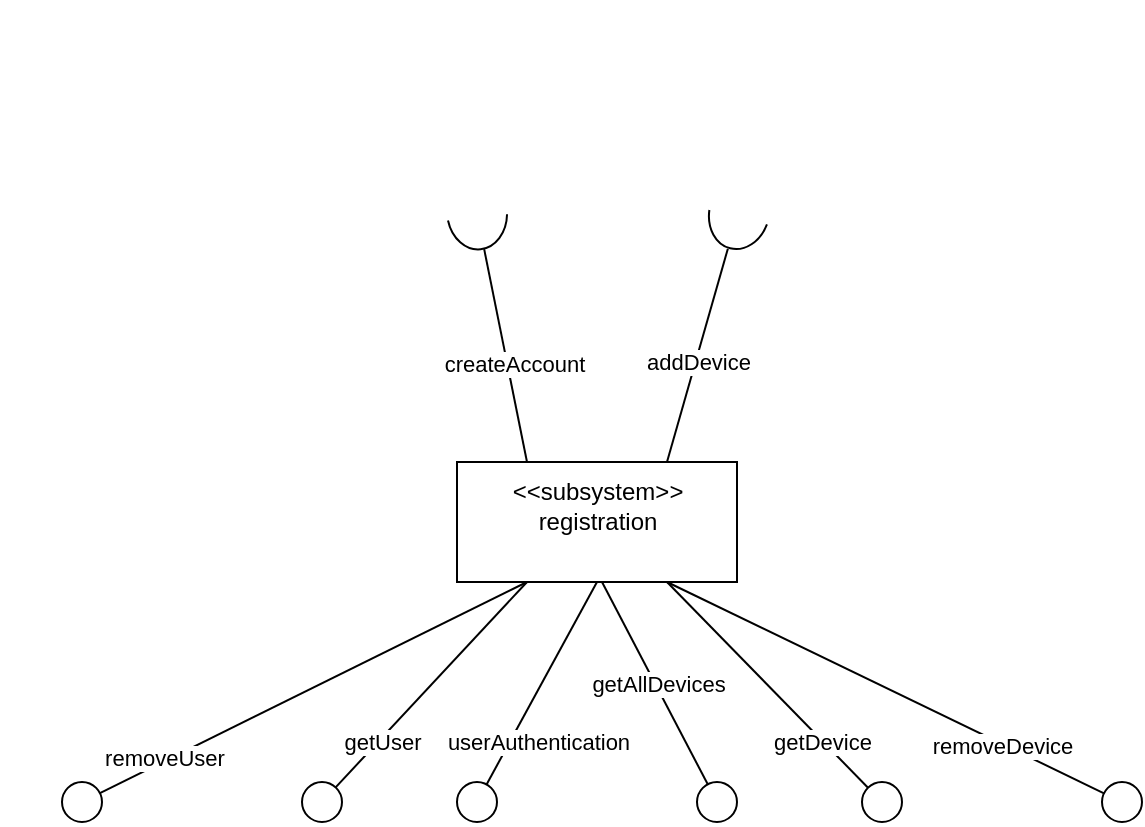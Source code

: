 <mxfile version="22.0.4" type="github">
  <diagram name="Page-1" id="dHleDttF6AtllguyhROY">
    <mxGraphModel dx="1196" dy="790" grid="1" gridSize="10" guides="1" tooltips="1" connect="1" arrows="1" fold="1" page="1" pageScale="1" pageWidth="850" pageHeight="1100" math="0" shadow="0">
      <root>
        <mxCell id="0" />
        <mxCell id="1" parent="0" />
        <mxCell id="Sj_7jXGFg_JzI0JZr41N-35" value="" style="endArrow=none;html=1;rounded=0;" edge="1" parent="1">
          <mxGeometry width="50" height="50" relative="1" as="geometry">
            <mxPoint x="130" y="40" as="sourcePoint" />
            <mxPoint x="130" y="40" as="targetPoint" />
          </mxGeometry>
        </mxCell>
        <mxCell id="Sj_7jXGFg_JzI0JZr41N-37" value="" style="endArrow=none;html=1;rounded=0;" edge="1" parent="1">
          <mxGeometry width="50" height="50" relative="1" as="geometry">
            <mxPoint x="120" y="65" as="sourcePoint" />
            <mxPoint x="120" y="65" as="targetPoint" />
          </mxGeometry>
        </mxCell>
        <mxCell id="Sj_7jXGFg_JzI0JZr41N-39" value="" style="endArrow=none;html=1;rounded=0;" edge="1" parent="1">
          <mxGeometry width="50" height="50" relative="1" as="geometry">
            <mxPoint x="130" y="75" as="sourcePoint" />
            <mxPoint x="130" y="75" as="targetPoint" />
          </mxGeometry>
        </mxCell>
        <mxCell id="Sj_7jXGFg_JzI0JZr41N-58" value="" style="endArrow=none;html=1;rounded=0;entryX=0.25;entryY=1;entryDx=0;entryDy=0;" edge="1" parent="1" source="Sj_7jXGFg_JzI0JZr41N-70" target="Sj_7jXGFg_JzI0JZr41N-1">
          <mxGeometry width="50" height="50" relative="1" as="geometry">
            <mxPoint x="160" y="440" as="sourcePoint" />
            <mxPoint x="370" y="370" as="targetPoint" />
          </mxGeometry>
        </mxCell>
        <mxCell id="Sj_7jXGFg_JzI0JZr41N-102" value="removeUser" style="edgeLabel;html=1;align=center;verticalAlign=middle;resizable=0;points=[];" vertex="1" connectable="0" parent="Sj_7jXGFg_JzI0JZr41N-58">
          <mxGeometry x="-0.688" y="2" relative="1" as="geometry">
            <mxPoint as="offset" />
          </mxGeometry>
        </mxCell>
        <mxCell id="Sj_7jXGFg_JzI0JZr41N-62" value="" style="endArrow=none;html=1;rounded=0;exitX=0.25;exitY=1;exitDx=0;exitDy=0;" edge="1" parent="1" source="Sj_7jXGFg_JzI0JZr41N-68">
          <mxGeometry width="50" height="50" relative="1" as="geometry">
            <mxPoint x="380.0" y="442.02" as="sourcePoint" />
            <mxPoint x="280" y="440" as="targetPoint" />
          </mxGeometry>
        </mxCell>
        <mxCell id="Sj_7jXGFg_JzI0JZr41N-64" value="" style="endArrow=none;html=1;rounded=0;" edge="1" parent="1" source="Sj_7jXGFg_JzI0JZr41N-18">
          <mxGeometry width="50" height="50" relative="1" as="geometry">
            <mxPoint x="420" y="330" as="sourcePoint" />
            <mxPoint x="480" y="440" as="targetPoint" />
          </mxGeometry>
        </mxCell>
        <mxCell id="Sj_7jXGFg_JzI0JZr41N-67" value="" style="endArrow=none;html=1;rounded=0;exitX=0.75;exitY=1;exitDx=0;exitDy=0;" edge="1" parent="1" source="Sj_7jXGFg_JzI0JZr41N-22">
          <mxGeometry width="50" height="50" relative="1" as="geometry">
            <mxPoint x="487.5" y="410" as="sourcePoint" />
            <mxPoint x="560" y="440" as="targetPoint" />
          </mxGeometry>
        </mxCell>
        <mxCell id="Sj_7jXGFg_JzI0JZr41N-7" value="" style="endArrow=none;html=1;rounded=0;exitX=0.75;exitY=1;exitDx=0;exitDy=0;" edge="1" parent="1" source="Sj_7jXGFg_JzI0JZr41N-25">
          <mxGeometry width="50" height="50" relative="1" as="geometry">
            <mxPoint x="630" y="402.44" as="sourcePoint" />
            <mxPoint x="680" y="440" as="targetPoint" />
          </mxGeometry>
        </mxCell>
        <mxCell id="Sj_7jXGFg_JzI0JZr41N-69" value="" style="endArrow=none;html=1;rounded=0;entryX=0.5;entryY=1;entryDx=0;entryDy=0;" edge="1" parent="1" source="Sj_7jXGFg_JzI0JZr41N-8" target="Sj_7jXGFg_JzI0JZr41N-1">
          <mxGeometry width="50" height="50" relative="1" as="geometry">
            <mxPoint x="360" y="440" as="sourcePoint" />
            <mxPoint x="442.5" y="390" as="targetPoint" />
          </mxGeometry>
        </mxCell>
        <mxCell id="Sj_7jXGFg_JzI0JZr41N-97" value="userAuthentication" style="edgeLabel;html=1;align=center;verticalAlign=middle;resizable=0;points=[];" vertex="1" connectable="0" parent="Sj_7jXGFg_JzI0JZr41N-69">
          <mxGeometry x="-0.264" y="1" relative="1" as="geometry">
            <mxPoint x="6" y="16" as="offset" />
          </mxGeometry>
        </mxCell>
        <mxCell id="Sj_7jXGFg_JzI0JZr41N-1" value="registration" style="rounded=0;whiteSpace=wrap;html=1;" vertex="1" parent="1">
          <mxGeometry x="347.5" y="270" width="140" height="60" as="geometry" />
        </mxCell>
        <mxCell id="Sj_7jXGFg_JzI0JZr41N-80" value="" style="endArrow=none;html=1;rounded=0;exitX=0.75;exitY=1;exitDx=0;exitDy=0;" edge="1" parent="1" source="Sj_7jXGFg_JzI0JZr41N-1" target="Sj_7jXGFg_JzI0JZr41N-25">
          <mxGeometry width="50" height="50" relative="1" as="geometry">
            <mxPoint x="453" y="330" as="sourcePoint" />
            <mxPoint x="680" y="440" as="targetPoint" />
          </mxGeometry>
        </mxCell>
        <mxCell id="Sj_7jXGFg_JzI0JZr41N-100" value="removeDevice" style="edgeLabel;html=1;align=center;verticalAlign=middle;resizable=0;points=[];" vertex="1" connectable="0" parent="Sj_7jXGFg_JzI0JZr41N-80">
          <mxGeometry x="0.531" y="-1" relative="1" as="geometry">
            <mxPoint as="offset" />
          </mxGeometry>
        </mxCell>
        <mxCell id="Sj_7jXGFg_JzI0JZr41N-25" value="" style="ellipse;whiteSpace=wrap;html=1;aspect=fixed;" vertex="1" parent="1">
          <mxGeometry x="670" y="430" width="20" height="20" as="geometry" />
        </mxCell>
        <mxCell id="Sj_7jXGFg_JzI0JZr41N-82" value="" style="endArrow=none;html=1;rounded=0;exitX=0.75;exitY=1;exitDx=0;exitDy=0;" edge="1" parent="1" source="Sj_7jXGFg_JzI0JZr41N-1" target="Sj_7jXGFg_JzI0JZr41N-22">
          <mxGeometry width="50" height="50" relative="1" as="geometry">
            <mxPoint x="453" y="330" as="sourcePoint" />
            <mxPoint x="560" y="440" as="targetPoint" />
          </mxGeometry>
        </mxCell>
        <mxCell id="Sj_7jXGFg_JzI0JZr41N-99" value="getDevice" style="edgeLabel;html=1;align=center;verticalAlign=middle;resizable=0;points=[];" vertex="1" connectable="0" parent="Sj_7jXGFg_JzI0JZr41N-82">
          <mxGeometry x="0.026" y="-1" relative="1" as="geometry">
            <mxPoint x="26" y="26" as="offset" />
          </mxGeometry>
        </mxCell>
        <mxCell id="Sj_7jXGFg_JzI0JZr41N-22" value="" style="ellipse;whiteSpace=wrap;html=1;aspect=fixed;" vertex="1" parent="1">
          <mxGeometry x="550" y="430" width="20" height="20" as="geometry" />
        </mxCell>
        <mxCell id="Sj_7jXGFg_JzI0JZr41N-83" value="" style="endArrow=none;html=1;rounded=0;" edge="1" parent="1" target="Sj_7jXGFg_JzI0JZr41N-18">
          <mxGeometry width="50" height="50" relative="1" as="geometry">
            <mxPoint x="420" y="330" as="sourcePoint" />
            <mxPoint x="480" y="440" as="targetPoint" />
          </mxGeometry>
        </mxCell>
        <mxCell id="Sj_7jXGFg_JzI0JZr41N-98" value="getAllDevices" style="edgeLabel;html=1;align=center;verticalAlign=middle;resizable=0;points=[];" vertex="1" connectable="0" parent="Sj_7jXGFg_JzI0JZr41N-83">
          <mxGeometry x="0.223" y="-3" relative="1" as="geometry">
            <mxPoint x="-2" y="-13" as="offset" />
          </mxGeometry>
        </mxCell>
        <mxCell id="Sj_7jXGFg_JzI0JZr41N-18" value="" style="ellipse;whiteSpace=wrap;html=1;aspect=fixed;" vertex="1" parent="1">
          <mxGeometry x="467.5" y="430" width="20" height="20" as="geometry" />
        </mxCell>
        <mxCell id="Sj_7jXGFg_JzI0JZr41N-84" value="" style="endArrow=none;html=1;rounded=0;entryX=0.5;entryY=1;entryDx=0;entryDy=0;" edge="1" parent="1" target="Sj_7jXGFg_JzI0JZr41N-8">
          <mxGeometry width="50" height="50" relative="1" as="geometry">
            <mxPoint x="360" y="440" as="sourcePoint" />
            <mxPoint x="418" y="330" as="targetPoint" />
          </mxGeometry>
        </mxCell>
        <mxCell id="Sj_7jXGFg_JzI0JZr41N-8" value="" style="ellipse;whiteSpace=wrap;html=1;aspect=fixed;" vertex="1" parent="1">
          <mxGeometry x="347.5" y="430" width="20" height="20" as="geometry" />
        </mxCell>
        <mxCell id="Sj_7jXGFg_JzI0JZr41N-85" value="" style="endArrow=none;html=1;rounded=0;exitX=0.25;exitY=1;exitDx=0;exitDy=0;" edge="1" parent="1" source="Sj_7jXGFg_JzI0JZr41N-1" target="Sj_7jXGFg_JzI0JZr41N-68">
          <mxGeometry width="50" height="50" relative="1" as="geometry">
            <mxPoint x="383" y="330" as="sourcePoint" />
            <mxPoint x="280" y="440" as="targetPoint" />
          </mxGeometry>
        </mxCell>
        <mxCell id="Sj_7jXGFg_JzI0JZr41N-101" value="getUser" style="edgeLabel;html=1;align=center;verticalAlign=middle;resizable=0;points=[];" vertex="1" connectable="0" parent="Sj_7jXGFg_JzI0JZr41N-85">
          <mxGeometry x="0.374" y="-2" relative="1" as="geometry">
            <mxPoint x="-6" y="11" as="offset" />
          </mxGeometry>
        </mxCell>
        <mxCell id="Sj_7jXGFg_JzI0JZr41N-68" value="" style="ellipse;whiteSpace=wrap;html=1;aspect=fixed;" vertex="1" parent="1">
          <mxGeometry x="270" y="430" width="20" height="20" as="geometry" />
        </mxCell>
        <mxCell id="Sj_7jXGFg_JzI0JZr41N-87" value="" style="endArrow=none;html=1;rounded=0;entryX=0.25;entryY=1;entryDx=0;entryDy=0;" edge="1" parent="1" target="Sj_7jXGFg_JzI0JZr41N-70">
          <mxGeometry width="50" height="50" relative="1" as="geometry">
            <mxPoint x="160" y="440" as="sourcePoint" />
            <mxPoint x="383" y="330" as="targetPoint" />
          </mxGeometry>
        </mxCell>
        <mxCell id="Sj_7jXGFg_JzI0JZr41N-70" value="" style="ellipse;whiteSpace=wrap;html=1;aspect=fixed;" vertex="1" parent="1">
          <mxGeometry x="150" y="430" width="20" height="20" as="geometry" />
        </mxCell>
        <mxCell id="Sj_7jXGFg_JzI0JZr41N-2" value="&amp;lt;&amp;lt;subsystem&amp;gt;&amp;gt;" style="text;html=1;strokeColor=none;fillColor=none;align=center;verticalAlign=middle;whiteSpace=wrap;rounded=0;" vertex="1" parent="1">
          <mxGeometry x="387.5" y="270" width="60" height="30" as="geometry" />
        </mxCell>
        <mxCell id="Sj_7jXGFg_JzI0JZr41N-89" value="" style="endArrow=none;html=1;rounded=0;exitX=0.75;exitY=0;exitDx=0;exitDy=0;entryX=-0.013;entryY=0.471;entryDx=0;entryDy=0;entryPerimeter=0;" edge="1" parent="1" source="Sj_7jXGFg_JzI0JZr41N-1" target="Sj_7jXGFg_JzI0JZr41N-93">
          <mxGeometry width="50" height="50" relative="1" as="geometry">
            <mxPoint x="460" y="200" as="sourcePoint" />
            <mxPoint x="480" y="160" as="targetPoint" />
          </mxGeometry>
        </mxCell>
        <mxCell id="Sj_7jXGFg_JzI0JZr41N-95" value="addDevice" style="edgeLabel;html=1;align=center;verticalAlign=middle;resizable=0;points=[];" vertex="1" connectable="0" parent="Sj_7jXGFg_JzI0JZr41N-89">
          <mxGeometry x="0.121" y="3" relative="1" as="geometry">
            <mxPoint x="1" y="10" as="offset" />
          </mxGeometry>
        </mxCell>
        <mxCell id="Sj_7jXGFg_JzI0JZr41N-91" value="" style="endArrow=none;html=1;rounded=0;exitX=0.25;exitY=0;exitDx=0;exitDy=0;entryX=-0.002;entryY=0.565;entryDx=0;entryDy=0;entryPerimeter=0;" edge="1" parent="1" source="Sj_7jXGFg_JzI0JZr41N-1" target="Sj_7jXGFg_JzI0JZr41N-92">
          <mxGeometry width="50" height="50" relative="1" as="geometry">
            <mxPoint x="383" y="270" as="sourcePoint" />
            <mxPoint x="359.716" y="169.751" as="targetPoint" />
          </mxGeometry>
        </mxCell>
        <mxCell id="Sj_7jXGFg_JzI0JZr41N-94" value="createAccount" style="edgeLabel;html=1;align=center;verticalAlign=middle;resizable=0;points=[];" vertex="1" connectable="0" parent="Sj_7jXGFg_JzI0JZr41N-91">
          <mxGeometry x="-0.096" y="-3" relative="1" as="geometry">
            <mxPoint y="-1" as="offset" />
          </mxGeometry>
        </mxCell>
        <mxCell id="Sj_7jXGFg_JzI0JZr41N-92" value="" style="verticalLabelPosition=bottom;verticalAlign=top;html=1;shape=mxgraph.basic.arc;startAngle=0.521;endAngle=0.975;rotation=-95;" vertex="1" parent="1">
          <mxGeometry x="338.75" y="130" width="37.5" height="30" as="geometry" />
        </mxCell>
        <mxCell id="Sj_7jXGFg_JzI0JZr41N-93" value="" style="verticalLabelPosition=bottom;verticalAlign=top;html=1;shape=mxgraph.basic.arc;startAngle=0.521;endAngle=0.975;rotation=-75;" vertex="1" parent="1">
          <mxGeometry x="470" y="130" width="37.5" height="30" as="geometry" />
        </mxCell>
      </root>
    </mxGraphModel>
  </diagram>
</mxfile>
